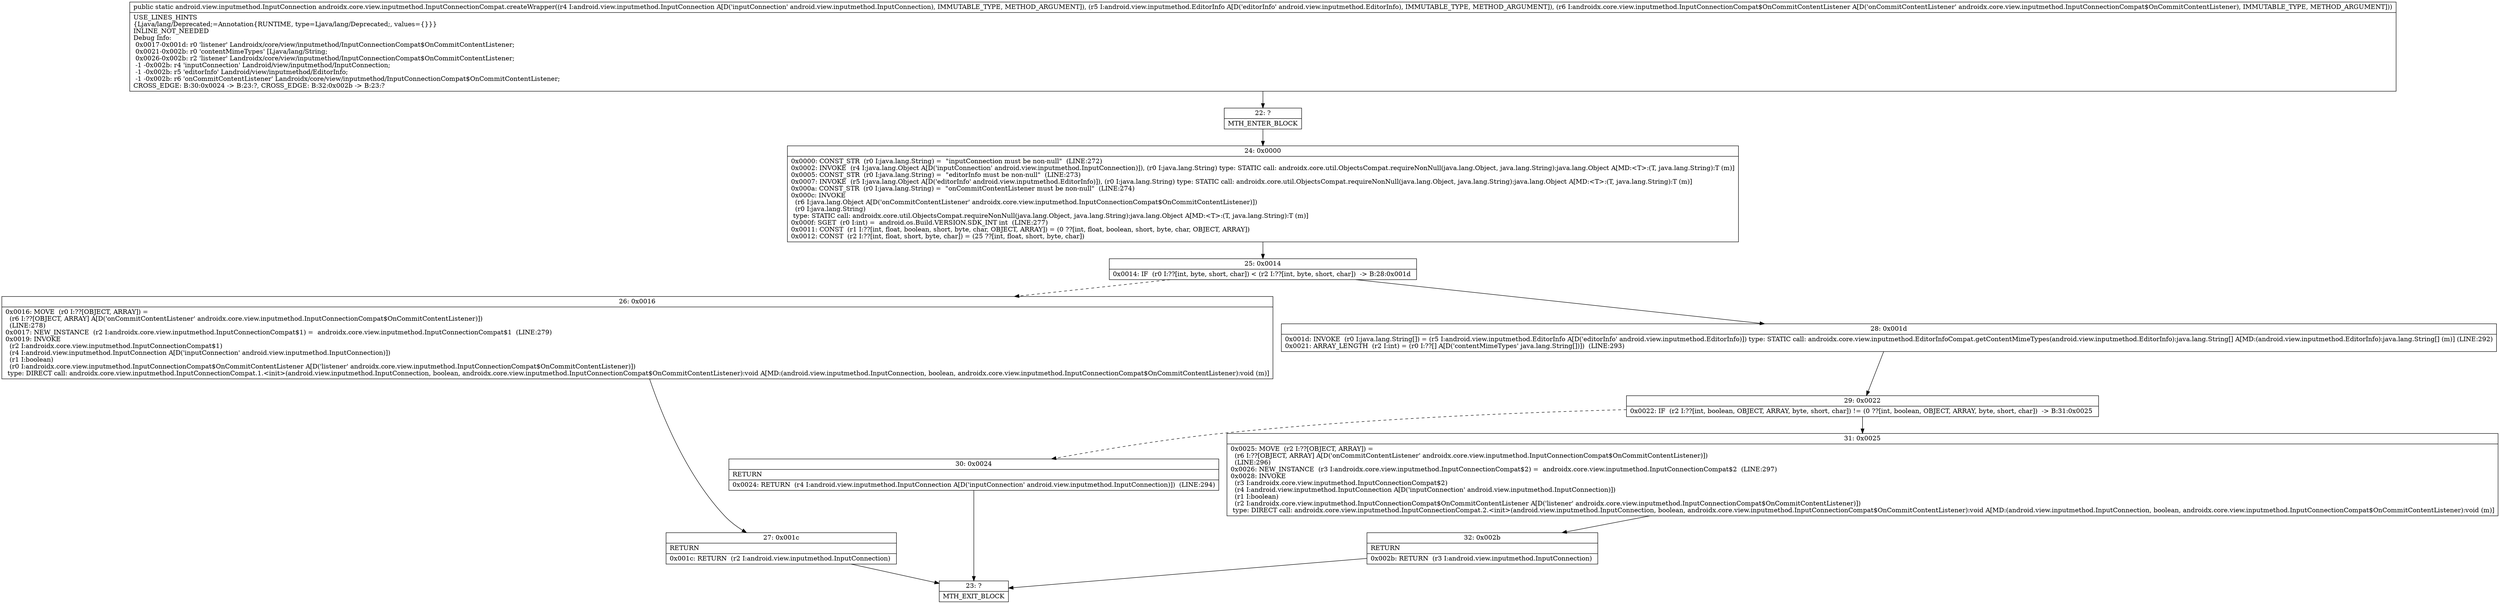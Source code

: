 digraph "CFG forandroidx.core.view.inputmethod.InputConnectionCompat.createWrapper(Landroid\/view\/inputmethod\/InputConnection;Landroid\/view\/inputmethod\/EditorInfo;Landroidx\/core\/view\/inputmethod\/InputConnectionCompat$OnCommitContentListener;)Landroid\/view\/inputmethod\/InputConnection;" {
Node_22 [shape=record,label="{22\:\ ?|MTH_ENTER_BLOCK\l}"];
Node_24 [shape=record,label="{24\:\ 0x0000|0x0000: CONST_STR  (r0 I:java.lang.String) =  \"inputConnection must be non\-null\"  (LINE:272)\l0x0002: INVOKE  (r4 I:java.lang.Object A[D('inputConnection' android.view.inputmethod.InputConnection)]), (r0 I:java.lang.String) type: STATIC call: androidx.core.util.ObjectsCompat.requireNonNull(java.lang.Object, java.lang.String):java.lang.Object A[MD:\<T\>:(T, java.lang.String):T (m)]\l0x0005: CONST_STR  (r0 I:java.lang.String) =  \"editorInfo must be non\-null\"  (LINE:273)\l0x0007: INVOKE  (r5 I:java.lang.Object A[D('editorInfo' android.view.inputmethod.EditorInfo)]), (r0 I:java.lang.String) type: STATIC call: androidx.core.util.ObjectsCompat.requireNonNull(java.lang.Object, java.lang.String):java.lang.Object A[MD:\<T\>:(T, java.lang.String):T (m)]\l0x000a: CONST_STR  (r0 I:java.lang.String) =  \"onCommitContentListener must be non\-null\"  (LINE:274)\l0x000c: INVOKE  \l  (r6 I:java.lang.Object A[D('onCommitContentListener' androidx.core.view.inputmethod.InputConnectionCompat$OnCommitContentListener)])\l  (r0 I:java.lang.String)\l type: STATIC call: androidx.core.util.ObjectsCompat.requireNonNull(java.lang.Object, java.lang.String):java.lang.Object A[MD:\<T\>:(T, java.lang.String):T (m)]\l0x000f: SGET  (r0 I:int) =  android.os.Build.VERSION.SDK_INT int  (LINE:277)\l0x0011: CONST  (r1 I:??[int, float, boolean, short, byte, char, OBJECT, ARRAY]) = (0 ??[int, float, boolean, short, byte, char, OBJECT, ARRAY]) \l0x0012: CONST  (r2 I:??[int, float, short, byte, char]) = (25 ??[int, float, short, byte, char]) \l}"];
Node_25 [shape=record,label="{25\:\ 0x0014|0x0014: IF  (r0 I:??[int, byte, short, char]) \< (r2 I:??[int, byte, short, char])  \-\> B:28:0x001d \l}"];
Node_26 [shape=record,label="{26\:\ 0x0016|0x0016: MOVE  (r0 I:??[OBJECT, ARRAY]) = \l  (r6 I:??[OBJECT, ARRAY] A[D('onCommitContentListener' androidx.core.view.inputmethod.InputConnectionCompat$OnCommitContentListener)])\l  (LINE:278)\l0x0017: NEW_INSTANCE  (r2 I:androidx.core.view.inputmethod.InputConnectionCompat$1) =  androidx.core.view.inputmethod.InputConnectionCompat$1  (LINE:279)\l0x0019: INVOKE  \l  (r2 I:androidx.core.view.inputmethod.InputConnectionCompat$1)\l  (r4 I:android.view.inputmethod.InputConnection A[D('inputConnection' android.view.inputmethod.InputConnection)])\l  (r1 I:boolean)\l  (r0 I:androidx.core.view.inputmethod.InputConnectionCompat$OnCommitContentListener A[D('listener' androidx.core.view.inputmethod.InputConnectionCompat$OnCommitContentListener)])\l type: DIRECT call: androidx.core.view.inputmethod.InputConnectionCompat.1.\<init\>(android.view.inputmethod.InputConnection, boolean, androidx.core.view.inputmethod.InputConnectionCompat$OnCommitContentListener):void A[MD:(android.view.inputmethod.InputConnection, boolean, androidx.core.view.inputmethod.InputConnectionCompat$OnCommitContentListener):void (m)]\l}"];
Node_27 [shape=record,label="{27\:\ 0x001c|RETURN\l|0x001c: RETURN  (r2 I:android.view.inputmethod.InputConnection) \l}"];
Node_23 [shape=record,label="{23\:\ ?|MTH_EXIT_BLOCK\l}"];
Node_28 [shape=record,label="{28\:\ 0x001d|0x001d: INVOKE  (r0 I:java.lang.String[]) = (r5 I:android.view.inputmethod.EditorInfo A[D('editorInfo' android.view.inputmethod.EditorInfo)]) type: STATIC call: androidx.core.view.inputmethod.EditorInfoCompat.getContentMimeTypes(android.view.inputmethod.EditorInfo):java.lang.String[] A[MD:(android.view.inputmethod.EditorInfo):java.lang.String[] (m)] (LINE:292)\l0x0021: ARRAY_LENGTH  (r2 I:int) = (r0 I:??[] A[D('contentMimeTypes' java.lang.String[])])  (LINE:293)\l}"];
Node_29 [shape=record,label="{29\:\ 0x0022|0x0022: IF  (r2 I:??[int, boolean, OBJECT, ARRAY, byte, short, char]) != (0 ??[int, boolean, OBJECT, ARRAY, byte, short, char])  \-\> B:31:0x0025 \l}"];
Node_30 [shape=record,label="{30\:\ 0x0024|RETURN\l|0x0024: RETURN  (r4 I:android.view.inputmethod.InputConnection A[D('inputConnection' android.view.inputmethod.InputConnection)])  (LINE:294)\l}"];
Node_31 [shape=record,label="{31\:\ 0x0025|0x0025: MOVE  (r2 I:??[OBJECT, ARRAY]) = \l  (r6 I:??[OBJECT, ARRAY] A[D('onCommitContentListener' androidx.core.view.inputmethod.InputConnectionCompat$OnCommitContentListener)])\l  (LINE:296)\l0x0026: NEW_INSTANCE  (r3 I:androidx.core.view.inputmethod.InputConnectionCompat$2) =  androidx.core.view.inputmethod.InputConnectionCompat$2  (LINE:297)\l0x0028: INVOKE  \l  (r3 I:androidx.core.view.inputmethod.InputConnectionCompat$2)\l  (r4 I:android.view.inputmethod.InputConnection A[D('inputConnection' android.view.inputmethod.InputConnection)])\l  (r1 I:boolean)\l  (r2 I:androidx.core.view.inputmethod.InputConnectionCompat$OnCommitContentListener A[D('listener' androidx.core.view.inputmethod.InputConnectionCompat$OnCommitContentListener)])\l type: DIRECT call: androidx.core.view.inputmethod.InputConnectionCompat.2.\<init\>(android.view.inputmethod.InputConnection, boolean, androidx.core.view.inputmethod.InputConnectionCompat$OnCommitContentListener):void A[MD:(android.view.inputmethod.InputConnection, boolean, androidx.core.view.inputmethod.InputConnectionCompat$OnCommitContentListener):void (m)]\l}"];
Node_32 [shape=record,label="{32\:\ 0x002b|RETURN\l|0x002b: RETURN  (r3 I:android.view.inputmethod.InputConnection) \l}"];
MethodNode[shape=record,label="{public static android.view.inputmethod.InputConnection androidx.core.view.inputmethod.InputConnectionCompat.createWrapper((r4 I:android.view.inputmethod.InputConnection A[D('inputConnection' android.view.inputmethod.InputConnection), IMMUTABLE_TYPE, METHOD_ARGUMENT]), (r5 I:android.view.inputmethod.EditorInfo A[D('editorInfo' android.view.inputmethod.EditorInfo), IMMUTABLE_TYPE, METHOD_ARGUMENT]), (r6 I:androidx.core.view.inputmethod.InputConnectionCompat$OnCommitContentListener A[D('onCommitContentListener' androidx.core.view.inputmethod.InputConnectionCompat$OnCommitContentListener), IMMUTABLE_TYPE, METHOD_ARGUMENT]))  | USE_LINES_HINTS\l\{Ljava\/lang\/Deprecated;=Annotation\{RUNTIME, type=Ljava\/lang\/Deprecated;, values=\{\}\}\}\lINLINE_NOT_NEEDED\lDebug Info:\l  0x0017\-0x001d: r0 'listener' Landroidx\/core\/view\/inputmethod\/InputConnectionCompat$OnCommitContentListener;\l  0x0021\-0x002b: r0 'contentMimeTypes' [Ljava\/lang\/String;\l  0x0026\-0x002b: r2 'listener' Landroidx\/core\/view\/inputmethod\/InputConnectionCompat$OnCommitContentListener;\l  \-1 \-0x002b: r4 'inputConnection' Landroid\/view\/inputmethod\/InputConnection;\l  \-1 \-0x002b: r5 'editorInfo' Landroid\/view\/inputmethod\/EditorInfo;\l  \-1 \-0x002b: r6 'onCommitContentListener' Landroidx\/core\/view\/inputmethod\/InputConnectionCompat$OnCommitContentListener;\lCROSS_EDGE: B:30:0x0024 \-\> B:23:?, CROSS_EDGE: B:32:0x002b \-\> B:23:?\l}"];
MethodNode -> Node_22;Node_22 -> Node_24;
Node_24 -> Node_25;
Node_25 -> Node_26[style=dashed];
Node_25 -> Node_28;
Node_26 -> Node_27;
Node_27 -> Node_23;
Node_28 -> Node_29;
Node_29 -> Node_30[style=dashed];
Node_29 -> Node_31;
Node_30 -> Node_23;
Node_31 -> Node_32;
Node_32 -> Node_23;
}

